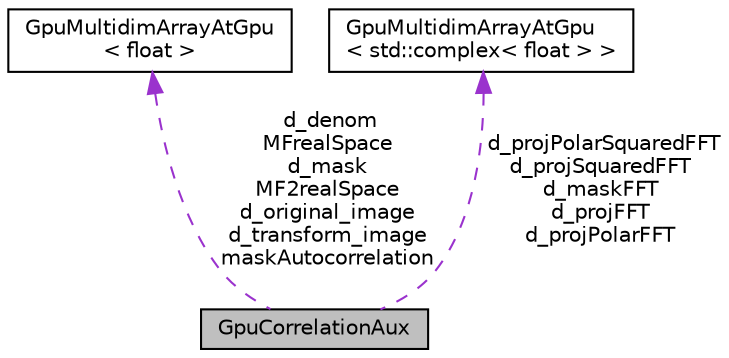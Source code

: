 digraph "GpuCorrelationAux"
{
  edge [fontname="Helvetica",fontsize="10",labelfontname="Helvetica",labelfontsize="10"];
  node [fontname="Helvetica",fontsize="10",shape=record];
  Node1 [label="GpuCorrelationAux",height=0.2,width=0.4,color="black", fillcolor="grey75", style="filled", fontcolor="black"];
  Node2 -> Node1 [dir="back",color="darkorchid3",fontsize="10",style="dashed",label=" d_denom\nMFrealSpace\nd_mask\nMF2realSpace\nd_original_image\nd_transform_image\nmaskAutocorrelation" ,fontname="Helvetica"];
  Node2 [label="GpuMultidimArrayAtGpu\l\< float \>",height=0.2,width=0.4,color="black", fillcolor="white", style="filled",URL="$classGpuMultidimArrayAtGpu.html"];
  Node3 -> Node1 [dir="back",color="darkorchid3",fontsize="10",style="dashed",label=" d_projPolarSquaredFFT\nd_projSquaredFFT\nd_maskFFT\nd_projFFT\nd_projPolarFFT" ,fontname="Helvetica"];
  Node3 [label="GpuMultidimArrayAtGpu\l\< std::complex\< float \> \>",height=0.2,width=0.4,color="black", fillcolor="white", style="filled",URL="$classGpuMultidimArrayAtGpu.html"];
}
